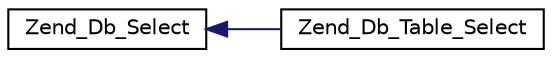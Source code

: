 digraph G
{
  edge [fontname="Helvetica",fontsize="10",labelfontname="Helvetica",labelfontsize="10"];
  node [fontname="Helvetica",fontsize="10",shape=record];
  rankdir="LR";
  Node1 [label="Zend_Db_Select",height=0.2,width=0.4,color="black", fillcolor="white", style="filled",URL="$class_zend___db___select.html"];
  Node1 -> Node2 [dir="back",color="midnightblue",fontsize="10",style="solid",fontname="Helvetica"];
  Node2 [label="Zend_Db_Table_Select",height=0.2,width=0.4,color="black", fillcolor="white", style="filled",URL="$class_zend___db___table___select.html"];
}
